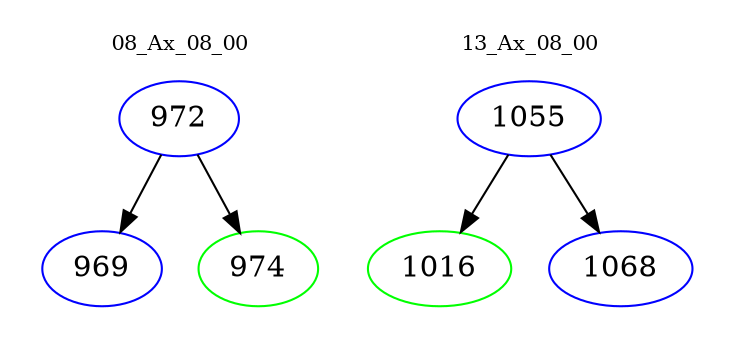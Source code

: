 digraph{
subgraph cluster_0 {
color = white
label = "08_Ax_08_00";
fontsize=10;
T0_972 [label="972", color="blue"]
T0_972 -> T0_969 [color="black"]
T0_969 [label="969", color="blue"]
T0_972 -> T0_974 [color="black"]
T0_974 [label="974", color="green"]
}
subgraph cluster_1 {
color = white
label = "13_Ax_08_00";
fontsize=10;
T1_1055 [label="1055", color="blue"]
T1_1055 -> T1_1016 [color="black"]
T1_1016 [label="1016", color="green"]
T1_1055 -> T1_1068 [color="black"]
T1_1068 [label="1068", color="blue"]
}
}
